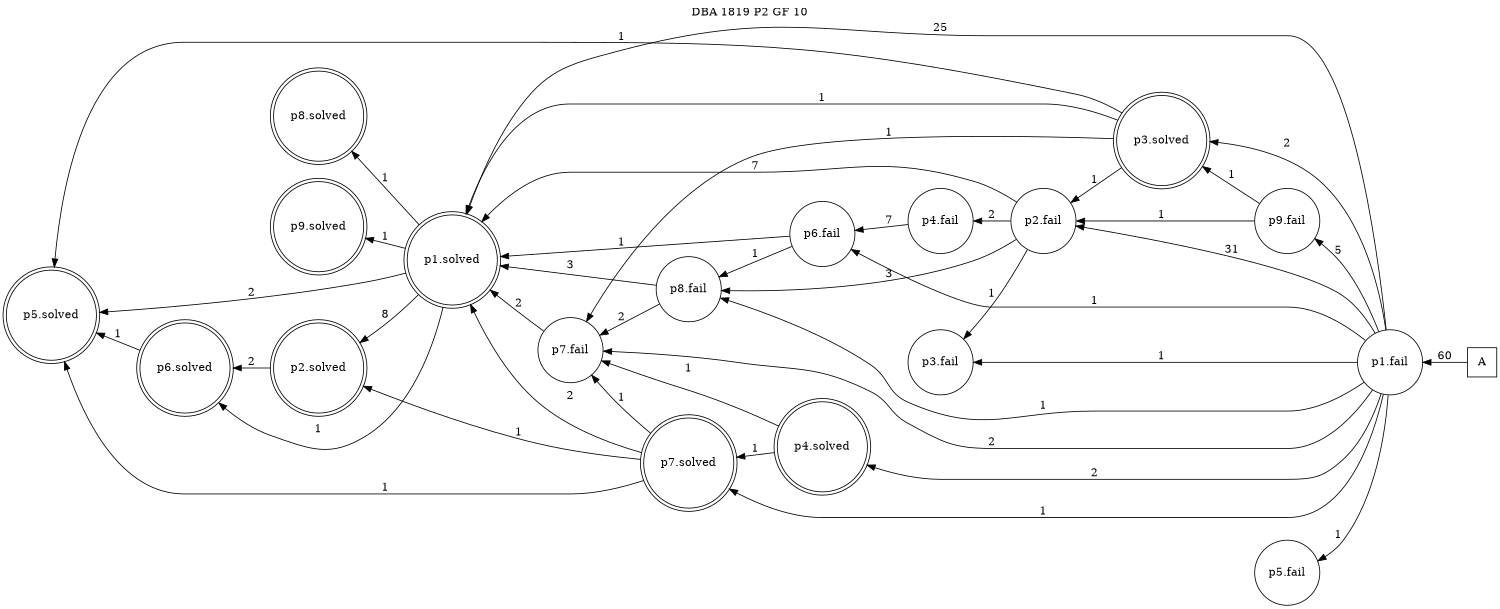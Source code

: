digraph DBA_1819_P2_GF_10_GOOD {
labelloc="tl"
label= " DBA 1819 P2 GF 10 "
rankdir="RL";
graph [ size=" 10 , 10 !"]

"A" [shape="square" label="A"]
"p1.fail" [shape="circle" label="p1.fail"]
"p9.fail" [shape="circle" label="p9.fail"]
"p2.fail" [shape="circle" label="p2.fail"]
"p8.fail" [shape="circle" label="p8.fail"]
"p3.fail" [shape="circle" label="p3.fail"]
"p7.fail" [shape="circle" label="p7.fail"]
"p1.solved" [shape="doublecircle" label="p1.solved"]
"p4.solved" [shape="doublecircle" label="p4.solved"]
"p5.solved" [shape="doublecircle" label="p5.solved"]
"p2.solved" [shape="doublecircle" label="p2.solved"]
"p6.solved" [shape="doublecircle" label="p6.solved"]
"p4.fail" [shape="circle" label="p4.fail"]
"p6.fail" [shape="circle" label="p6.fail"]
"p7.solved" [shape="doublecircle" label="p7.solved"]
"p3.solved" [shape="doublecircle" label="p3.solved"]
"p8.solved" [shape="doublecircle" label="p8.solved"]
"p9.solved" [shape="doublecircle" label="p9.solved"]
"p5.fail" [shape="circle" label="p5.fail"]
"A" -> "p1.fail" [ label=60]
"p1.fail" -> "p9.fail" [ label=5]
"p1.fail" -> "p2.fail" [ label=31]
"p1.fail" -> "p8.fail" [ label=1]
"p1.fail" -> "p3.fail" [ label=1]
"p1.fail" -> "p7.fail" [ label=2]
"p1.fail" -> "p1.solved" [ label=25]
"p1.fail" -> "p4.solved" [ label=2]
"p1.fail" -> "p6.fail" [ label=1]
"p1.fail" -> "p7.solved" [ label=1]
"p1.fail" -> "p3.solved" [ label=2]
"p1.fail" -> "p5.fail" [ label=1]
"p9.fail" -> "p2.fail" [ label=1]
"p9.fail" -> "p3.solved" [ label=1]
"p2.fail" -> "p8.fail" [ label=3]
"p2.fail" -> "p3.fail" [ label=1]
"p2.fail" -> "p1.solved" [ label=7]
"p2.fail" -> "p4.fail" [ label=2]
"p8.fail" -> "p7.fail" [ label=2]
"p8.fail" -> "p1.solved" [ label=3]
"p7.fail" -> "p1.solved" [ label=2]
"p1.solved" -> "p5.solved" [ label=2]
"p1.solved" -> "p2.solved" [ label=8]
"p1.solved" -> "p6.solved" [ label=1]
"p1.solved" -> "p8.solved" [ label=1]
"p1.solved" -> "p9.solved" [ label=1]
"p4.solved" -> "p7.fail" [ label=1]
"p4.solved" -> "p7.solved" [ label=1]
"p2.solved" -> "p6.solved" [ label=2]
"p6.solved" -> "p5.solved" [ label=1]
"p4.fail" -> "p6.fail" [ label=7]
"p6.fail" -> "p8.fail" [ label=1]
"p6.fail" -> "p1.solved" [ label=1]
"p7.solved" -> "p7.fail" [ label=1]
"p7.solved" -> "p1.solved" [ label=2]
"p7.solved" -> "p5.solved" [ label=1]
"p7.solved" -> "p2.solved" [ label=1]
"p3.solved" -> "p2.fail" [ label=1]
"p3.solved" -> "p7.fail" [ label=1]
"p3.solved" -> "p1.solved" [ label=1]
"p3.solved" -> "p5.solved" [ label=1]
}
